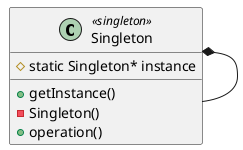 @startuml
Class Singleton <<singleton>>{
#static Singleton* instance

+getInstance()
-Singleton()
+operation()
}

Singleton*--Singleton
@enduml
